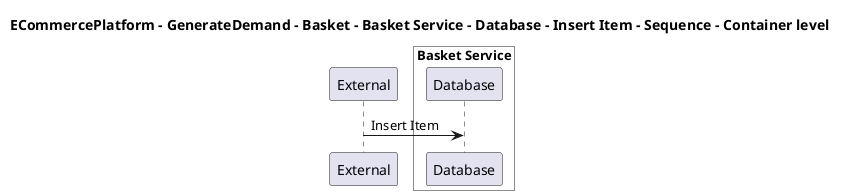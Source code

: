 @startuml

title ECommercePlatform - GenerateDemand - Basket - Basket Service - Database - Insert Item - Sequence - Container level

participant "External" as C4InterFlow.SoftwareSystems.ExternalSystem

box "Basket Service" #White
    participant "Database" as ECommercePlatform.GenerateDemand.Basket.SoftwareSystems.BasketService.Containers.Database
end box


C4InterFlow.SoftwareSystems.ExternalSystem -> ECommercePlatform.GenerateDemand.Basket.SoftwareSystems.BasketService.Containers.Database : Insert Item


@enduml
